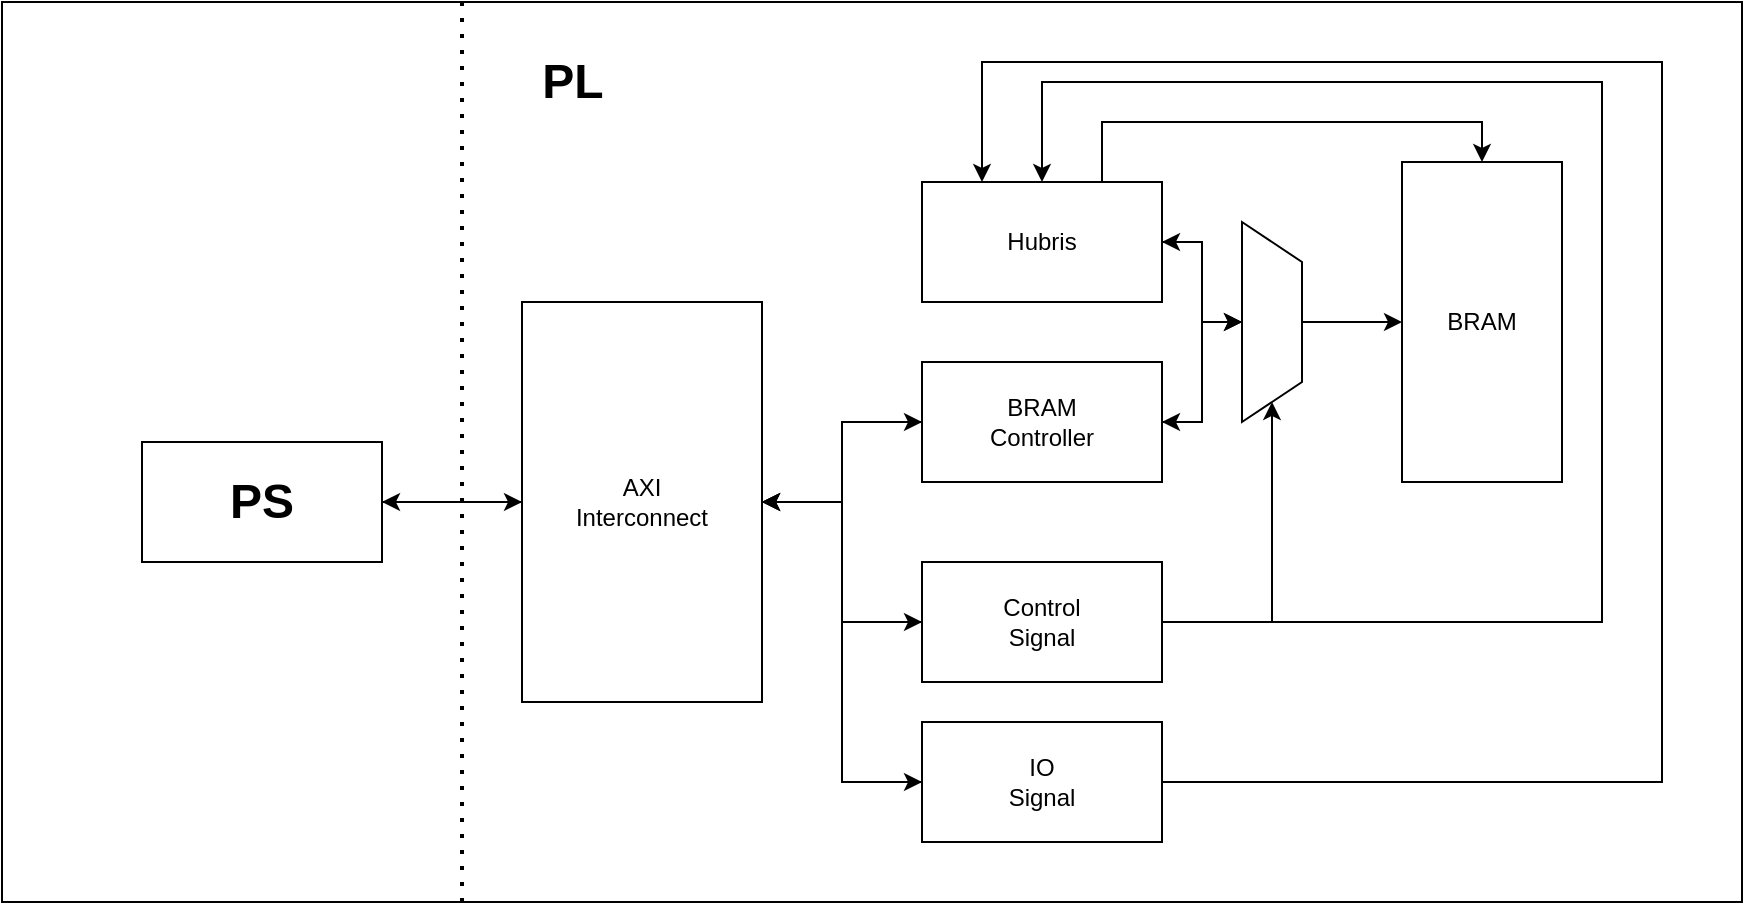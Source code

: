 <mxfile version="24.2.5" type="device">
  <diagram name="Page-1" id="Hp8R7yjbj4EGSyhL0wEn">
    <mxGraphModel dx="1434" dy="847" grid="1" gridSize="10" guides="1" tooltips="1" connect="1" arrows="1" fold="1" page="1" pageScale="1" pageWidth="1169" pageHeight="827" math="0" shadow="0">
      <root>
        <mxCell id="0" />
        <mxCell id="1" parent="0" />
        <mxCell id="j4qfja45PSdk9B2tENhS-32" value="" style="rounded=0;whiteSpace=wrap;html=1;fillColor=none;" vertex="1" parent="1">
          <mxGeometry x="120" y="110" width="870" height="450" as="geometry" />
        </mxCell>
        <mxCell id="j4qfja45PSdk9B2tENhS-1" value="BRAM" style="rounded=0;whiteSpace=wrap;html=1;" vertex="1" parent="1">
          <mxGeometry x="820" y="190" width="80" height="160" as="geometry" />
        </mxCell>
        <mxCell id="j4qfja45PSdk9B2tENhS-11" style="edgeStyle=orthogonalEdgeStyle;rounded=0;orthogonalLoop=1;jettySize=auto;html=1;" edge="1" parent="1" source="j4qfja45PSdk9B2tENhS-2" target="j4qfja45PSdk9B2tENhS-9">
          <mxGeometry relative="1" as="geometry" />
        </mxCell>
        <mxCell id="j4qfja45PSdk9B2tENhS-36" style="edgeStyle=orthogonalEdgeStyle;rounded=0;orthogonalLoop=1;jettySize=auto;html=1;exitX=1;exitY=0;exitDx=0;exitDy=0;entryX=0.5;entryY=0;entryDx=0;entryDy=0;" edge="1" parent="1" source="j4qfja45PSdk9B2tENhS-2" target="j4qfja45PSdk9B2tENhS-1">
          <mxGeometry relative="1" as="geometry">
            <Array as="points">
              <mxPoint x="670" y="200" />
              <mxPoint x="670" y="170" />
              <mxPoint x="860" y="170" />
            </Array>
          </mxGeometry>
        </mxCell>
        <mxCell id="j4qfja45PSdk9B2tENhS-2" value="Hubris" style="rounded=0;whiteSpace=wrap;html=1;" vertex="1" parent="1">
          <mxGeometry x="580" y="200" width="120" height="60" as="geometry" />
        </mxCell>
        <mxCell id="j4qfja45PSdk9B2tENhS-15" style="edgeStyle=orthogonalEdgeStyle;rounded=0;orthogonalLoop=1;jettySize=auto;html=1;" edge="1" parent="1" source="j4qfja45PSdk9B2tENhS-3" target="j4qfja45PSdk9B2tENhS-8">
          <mxGeometry relative="1" as="geometry" />
        </mxCell>
        <mxCell id="j4qfja45PSdk9B2tENhS-18" style="edgeStyle=orthogonalEdgeStyle;rounded=0;orthogonalLoop=1;jettySize=auto;html=1;exitX=1;exitY=0.5;exitDx=0;exitDy=0;entryX=0;entryY=0.5;entryDx=0;entryDy=0;" edge="1" parent="1" source="j4qfja45PSdk9B2tENhS-3" target="j4qfja45PSdk9B2tENhS-4">
          <mxGeometry relative="1" as="geometry" />
        </mxCell>
        <mxCell id="j4qfja45PSdk9B2tENhS-19" style="edgeStyle=orthogonalEdgeStyle;rounded=0;orthogonalLoop=1;jettySize=auto;html=1;entryX=0;entryY=0.5;entryDx=0;entryDy=0;" edge="1" parent="1" source="j4qfja45PSdk9B2tENhS-3" target="j4qfja45PSdk9B2tENhS-5">
          <mxGeometry relative="1" as="geometry" />
        </mxCell>
        <mxCell id="j4qfja45PSdk9B2tENhS-34" style="edgeStyle=orthogonalEdgeStyle;rounded=0;orthogonalLoop=1;jettySize=auto;html=1;" edge="1" parent="1" source="j4qfja45PSdk9B2tENhS-3" target="j4qfja45PSdk9B2tENhS-7">
          <mxGeometry relative="1" as="geometry" />
        </mxCell>
        <mxCell id="j4qfja45PSdk9B2tENhS-3" value="AXI&lt;div&gt;Interconnect&lt;/div&gt;" style="rounded=0;whiteSpace=wrap;html=1;" vertex="1" parent="1">
          <mxGeometry x="380" y="260" width="120" height="200" as="geometry" />
        </mxCell>
        <mxCell id="j4qfja45PSdk9B2tENhS-12" style="edgeStyle=orthogonalEdgeStyle;rounded=0;orthogonalLoop=1;jettySize=auto;html=1;entryX=1;entryY=0.5;entryDx=0;entryDy=0;" edge="1" parent="1" source="j4qfja45PSdk9B2tENhS-4" target="j4qfja45PSdk9B2tENhS-9">
          <mxGeometry relative="1" as="geometry" />
        </mxCell>
        <mxCell id="j4qfja45PSdk9B2tENhS-21" style="edgeStyle=orthogonalEdgeStyle;rounded=0;orthogonalLoop=1;jettySize=auto;html=1;" edge="1" parent="1" source="j4qfja45PSdk9B2tENhS-4" target="j4qfja45PSdk9B2tENhS-3">
          <mxGeometry relative="1" as="geometry" />
        </mxCell>
        <mxCell id="j4qfja45PSdk9B2tENhS-26" style="edgeStyle=orthogonalEdgeStyle;rounded=0;orthogonalLoop=1;jettySize=auto;html=1;" edge="1" parent="1" source="j4qfja45PSdk9B2tENhS-4" target="j4qfja45PSdk9B2tENhS-2">
          <mxGeometry relative="1" as="geometry">
            <Array as="points">
              <mxPoint x="920" y="420" />
              <mxPoint x="920" y="150" />
              <mxPoint x="640" y="150" />
            </Array>
          </mxGeometry>
        </mxCell>
        <mxCell id="j4qfja45PSdk9B2tENhS-4" value="Control&lt;div&gt;Signal&lt;/div&gt;" style="rounded=0;whiteSpace=wrap;html=1;" vertex="1" parent="1">
          <mxGeometry x="580" y="390" width="120" height="60" as="geometry" />
        </mxCell>
        <mxCell id="j4qfja45PSdk9B2tENhS-20" style="edgeStyle=orthogonalEdgeStyle;rounded=0;orthogonalLoop=1;jettySize=auto;html=1;entryX=1;entryY=0.5;entryDx=0;entryDy=0;" edge="1" parent="1" source="j4qfja45PSdk9B2tENhS-5" target="j4qfja45PSdk9B2tENhS-3">
          <mxGeometry relative="1" as="geometry" />
        </mxCell>
        <mxCell id="j4qfja45PSdk9B2tENhS-28" style="edgeStyle=orthogonalEdgeStyle;rounded=0;orthogonalLoop=1;jettySize=auto;html=1;" edge="1" parent="1" source="j4qfja45PSdk9B2tENhS-5" target="j4qfja45PSdk9B2tENhS-2">
          <mxGeometry relative="1" as="geometry">
            <Array as="points">
              <mxPoint x="950" y="500" />
              <mxPoint x="950" y="140" />
              <mxPoint x="610" y="140" />
            </Array>
          </mxGeometry>
        </mxCell>
        <mxCell id="j4qfja45PSdk9B2tENhS-5" value="IO&lt;div&gt;Signal&lt;/div&gt;" style="rounded=0;whiteSpace=wrap;html=1;" vertex="1" parent="1">
          <mxGeometry x="580" y="470" width="120" height="60" as="geometry" />
        </mxCell>
        <mxCell id="j4qfja45PSdk9B2tENhS-33" style="edgeStyle=orthogonalEdgeStyle;rounded=0;orthogonalLoop=1;jettySize=auto;html=1;" edge="1" parent="1" source="j4qfja45PSdk9B2tENhS-7" target="j4qfja45PSdk9B2tENhS-3">
          <mxGeometry relative="1" as="geometry" />
        </mxCell>
        <mxCell id="j4qfja45PSdk9B2tENhS-7" value="&lt;font style=&quot;font-size: 24px;&quot;&gt;&lt;b&gt;PS&lt;/b&gt;&lt;/font&gt;" style="rounded=0;whiteSpace=wrap;html=1;" vertex="1" parent="1">
          <mxGeometry x="190" y="330" width="120" height="60" as="geometry" />
        </mxCell>
        <mxCell id="j4qfja45PSdk9B2tENhS-10" style="edgeStyle=orthogonalEdgeStyle;rounded=0;orthogonalLoop=1;jettySize=auto;html=1;exitX=1;exitY=0.5;exitDx=0;exitDy=0;" edge="1" parent="1" source="j4qfja45PSdk9B2tENhS-8" target="j4qfja45PSdk9B2tENhS-9">
          <mxGeometry relative="1" as="geometry" />
        </mxCell>
        <mxCell id="j4qfja45PSdk9B2tENhS-16" style="edgeStyle=orthogonalEdgeStyle;rounded=0;orthogonalLoop=1;jettySize=auto;html=1;" edge="1" parent="1" source="j4qfja45PSdk9B2tENhS-8" target="j4qfja45PSdk9B2tENhS-3">
          <mxGeometry relative="1" as="geometry" />
        </mxCell>
        <mxCell id="j4qfja45PSdk9B2tENhS-8" value="BRAM&lt;div&gt;Controller&lt;/div&gt;" style="rounded=0;whiteSpace=wrap;html=1;" vertex="1" parent="1">
          <mxGeometry x="580" y="290" width="120" height="60" as="geometry" />
        </mxCell>
        <mxCell id="j4qfja45PSdk9B2tENhS-22" style="edgeStyle=orthogonalEdgeStyle;rounded=0;orthogonalLoop=1;jettySize=auto;html=1;exitX=0.5;exitY=0;exitDx=0;exitDy=0;" edge="1" parent="1" source="j4qfja45PSdk9B2tENhS-9" target="j4qfja45PSdk9B2tENhS-1">
          <mxGeometry relative="1" as="geometry" />
        </mxCell>
        <mxCell id="j4qfja45PSdk9B2tENhS-24" style="edgeStyle=orthogonalEdgeStyle;rounded=0;orthogonalLoop=1;jettySize=auto;html=1;" edge="1" parent="1" source="j4qfja45PSdk9B2tENhS-9" target="j4qfja45PSdk9B2tENhS-8">
          <mxGeometry relative="1" as="geometry" />
        </mxCell>
        <mxCell id="j4qfja45PSdk9B2tENhS-25" style="edgeStyle=orthogonalEdgeStyle;rounded=0;orthogonalLoop=1;jettySize=auto;html=1;entryX=1;entryY=0.5;entryDx=0;entryDy=0;" edge="1" parent="1" source="j4qfja45PSdk9B2tENhS-9" target="j4qfja45PSdk9B2tENhS-2">
          <mxGeometry relative="1" as="geometry" />
        </mxCell>
        <mxCell id="j4qfja45PSdk9B2tENhS-9" value="" style="shape=trapezoid;perimeter=trapezoidPerimeter;whiteSpace=wrap;html=1;fixedSize=1;direction=south;" vertex="1" parent="1">
          <mxGeometry x="740" y="220" width="30" height="100" as="geometry" />
        </mxCell>
        <mxCell id="j4qfja45PSdk9B2tENhS-30" value="" style="endArrow=none;dashed=1;html=1;dashPattern=1 3;strokeWidth=2;rounded=0;" edge="1" parent="1">
          <mxGeometry width="50" height="50" relative="1" as="geometry">
            <mxPoint x="350" y="560" as="sourcePoint" />
            <mxPoint x="350" y="110" as="targetPoint" />
          </mxGeometry>
        </mxCell>
        <mxCell id="j4qfja45PSdk9B2tENhS-35" value="&lt;font style=&quot;font-size: 24px;&quot;&gt;&lt;b&gt;PL&lt;/b&gt;&lt;/font&gt;" style="text;html=1;align=center;verticalAlign=middle;resizable=0;points=[];autosize=1;strokeColor=none;fillColor=none;" vertex="1" parent="1">
          <mxGeometry x="380" y="130" width="50" height="40" as="geometry" />
        </mxCell>
      </root>
    </mxGraphModel>
  </diagram>
</mxfile>
